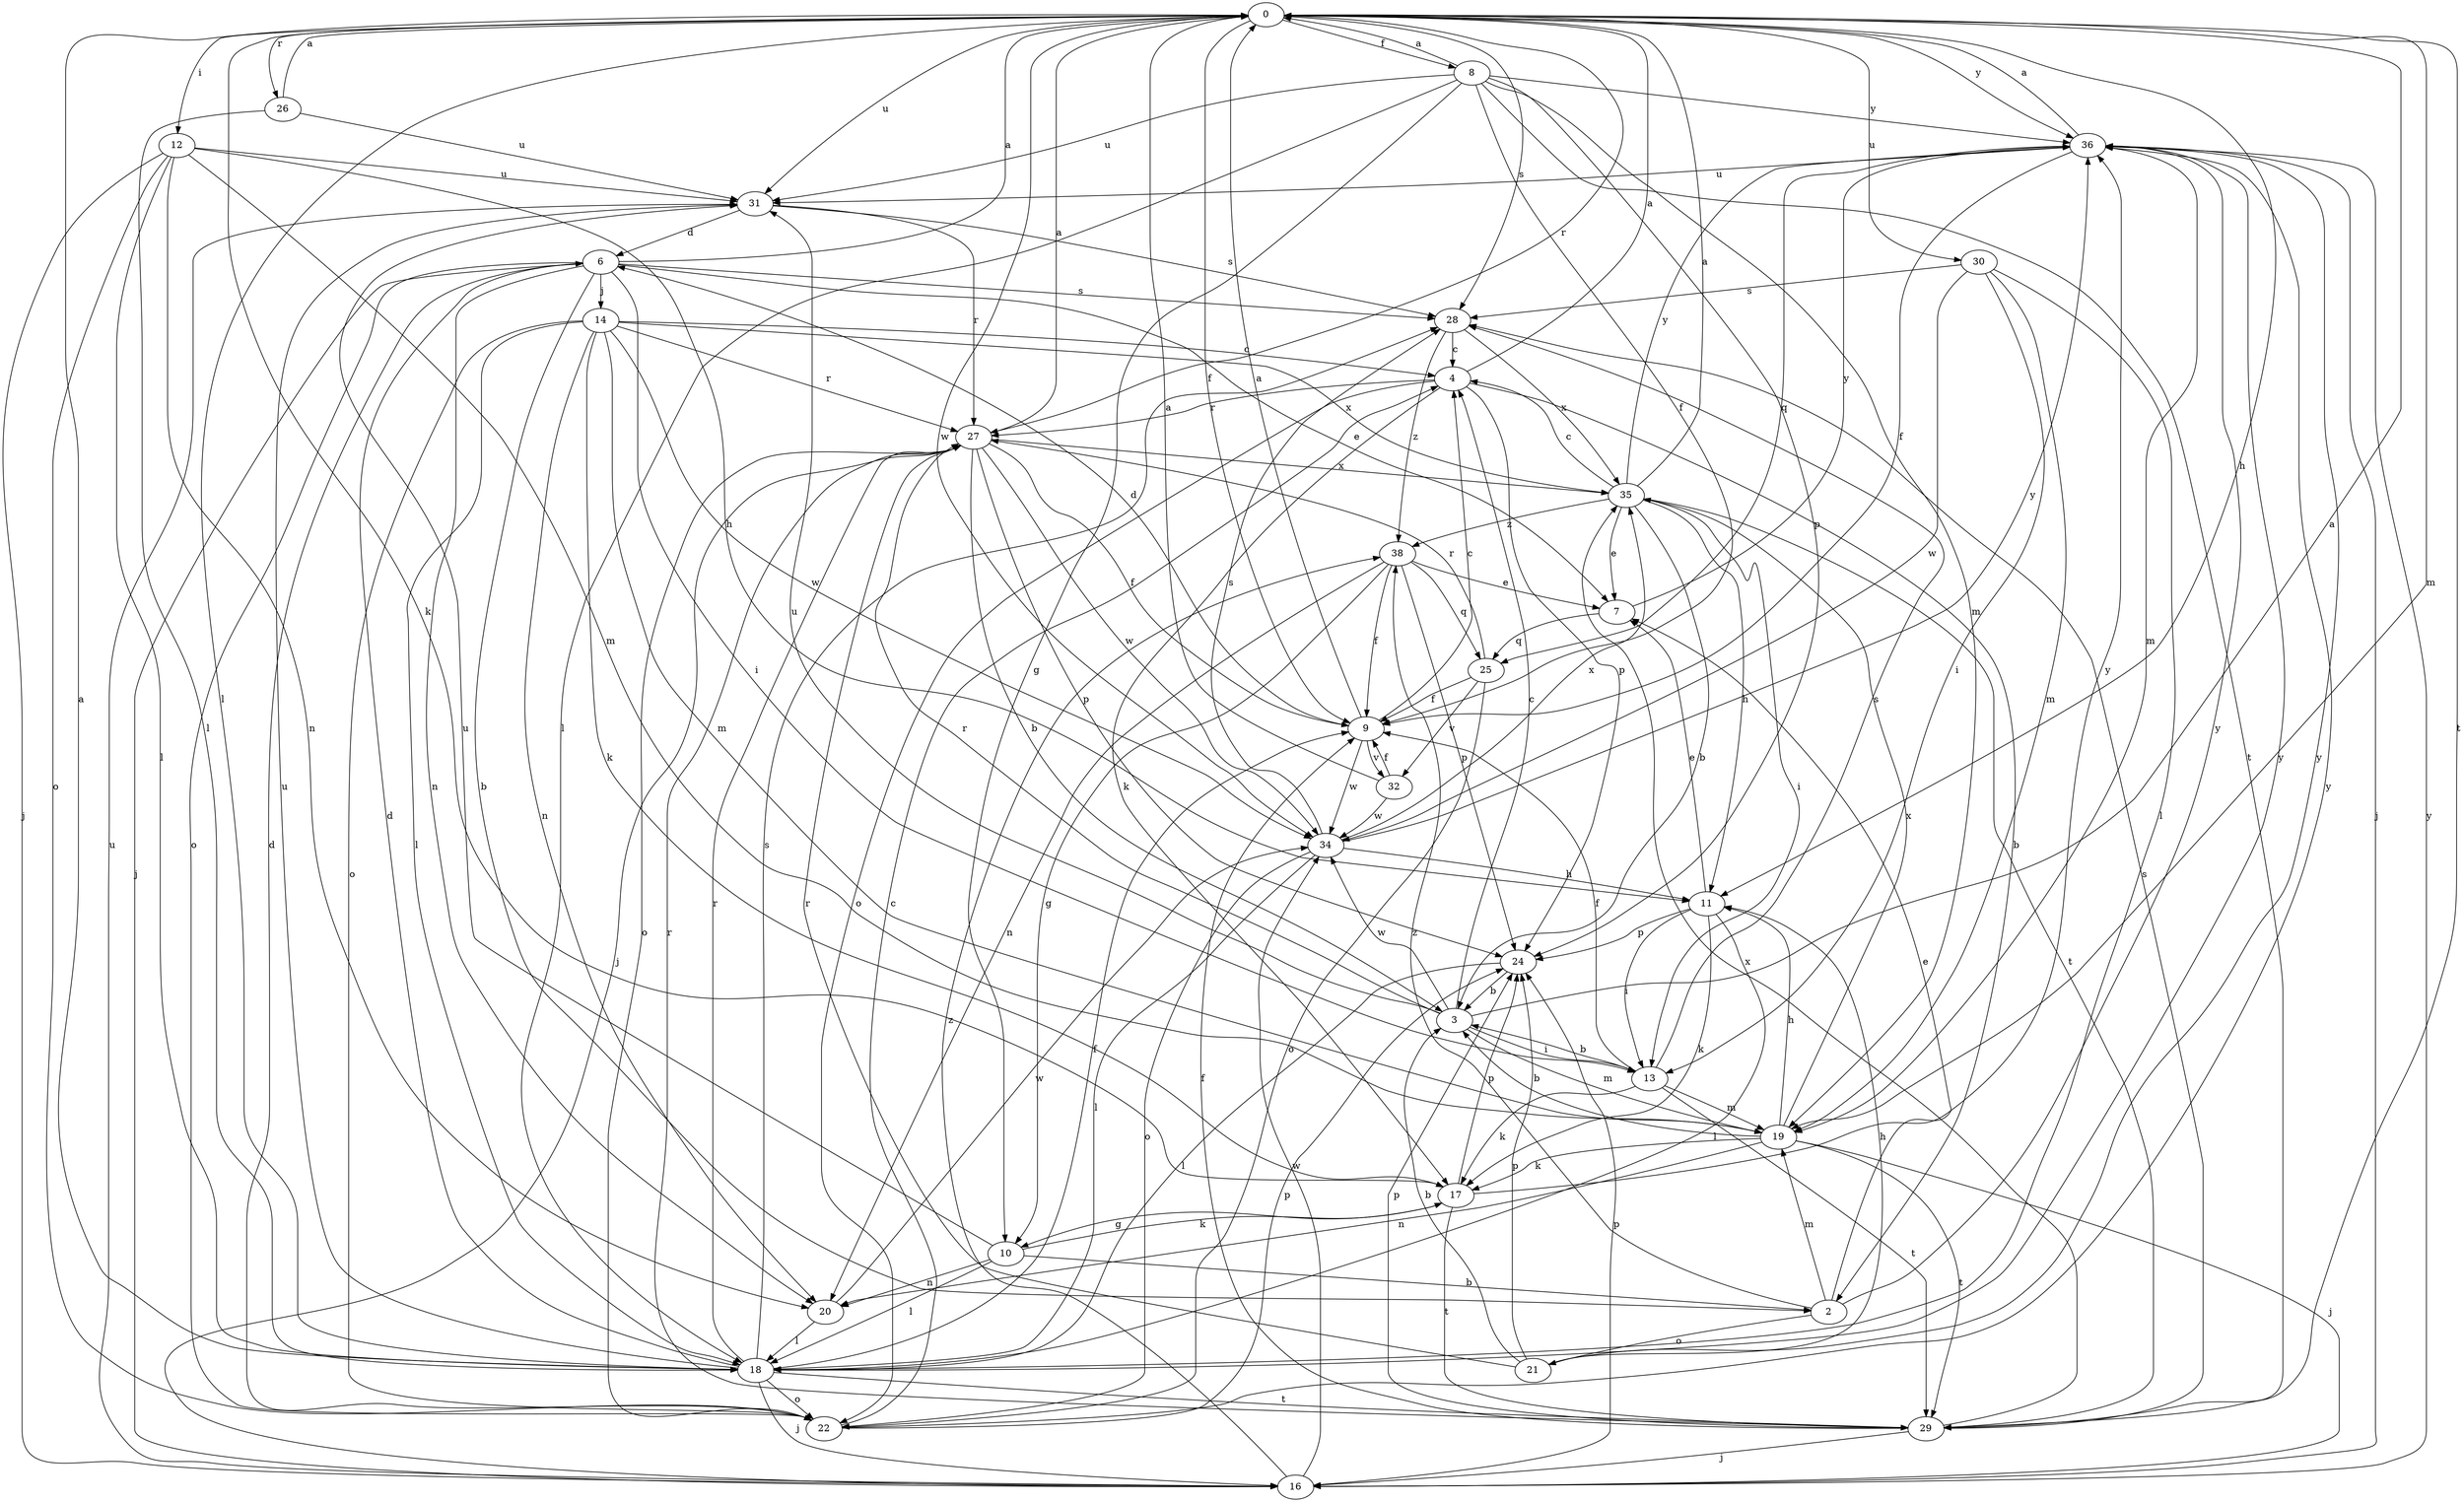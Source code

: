 strict digraph  {
0;
2;
3;
4;
6;
7;
8;
9;
10;
11;
12;
13;
14;
16;
17;
18;
19;
20;
21;
22;
24;
25;
26;
27;
28;
29;
30;
31;
32;
34;
35;
36;
38;
0 -> 8  [label=f];
0 -> 9  [label=f];
0 -> 11  [label=h];
0 -> 12  [label=i];
0 -> 17  [label=k];
0 -> 18  [label=l];
0 -> 19  [label=m];
0 -> 26  [label=r];
0 -> 27  [label=r];
0 -> 28  [label=s];
0 -> 29  [label=t];
0 -> 30  [label=u];
0 -> 31  [label=u];
0 -> 34  [label=w];
0 -> 36  [label=y];
2 -> 7  [label=e];
2 -> 19  [label=m];
2 -> 21  [label=o];
2 -> 36  [label=y];
2 -> 38  [label=z];
3 -> 0  [label=a];
3 -> 4  [label=c];
3 -> 13  [label=i];
3 -> 19  [label=m];
3 -> 27  [label=r];
3 -> 31  [label=u];
3 -> 34  [label=w];
4 -> 0  [label=a];
4 -> 2  [label=b];
4 -> 17  [label=k];
4 -> 22  [label=o];
4 -> 24  [label=p];
4 -> 27  [label=r];
6 -> 0  [label=a];
6 -> 2  [label=b];
6 -> 7  [label=e];
6 -> 13  [label=i];
6 -> 14  [label=j];
6 -> 16  [label=j];
6 -> 20  [label=n];
6 -> 22  [label=o];
6 -> 28  [label=s];
7 -> 25  [label=q];
7 -> 36  [label=y];
8 -> 0  [label=a];
8 -> 9  [label=f];
8 -> 10  [label=g];
8 -> 18  [label=l];
8 -> 19  [label=m];
8 -> 24  [label=p];
8 -> 29  [label=t];
8 -> 31  [label=u];
8 -> 36  [label=y];
9 -> 0  [label=a];
9 -> 4  [label=c];
9 -> 6  [label=d];
9 -> 32  [label=v];
9 -> 34  [label=w];
10 -> 2  [label=b];
10 -> 17  [label=k];
10 -> 18  [label=l];
10 -> 20  [label=n];
10 -> 31  [label=u];
11 -> 7  [label=e];
11 -> 13  [label=i];
11 -> 17  [label=k];
11 -> 18  [label=l];
11 -> 24  [label=p];
12 -> 11  [label=h];
12 -> 16  [label=j];
12 -> 18  [label=l];
12 -> 19  [label=m];
12 -> 20  [label=n];
12 -> 22  [label=o];
12 -> 31  [label=u];
13 -> 3  [label=b];
13 -> 9  [label=f];
13 -> 17  [label=k];
13 -> 19  [label=m];
13 -> 28  [label=s];
13 -> 29  [label=t];
14 -> 4  [label=c];
14 -> 17  [label=k];
14 -> 18  [label=l];
14 -> 19  [label=m];
14 -> 20  [label=n];
14 -> 22  [label=o];
14 -> 27  [label=r];
14 -> 34  [label=w];
14 -> 35  [label=x];
16 -> 24  [label=p];
16 -> 31  [label=u];
16 -> 34  [label=w];
16 -> 36  [label=y];
16 -> 38  [label=z];
17 -> 10  [label=g];
17 -> 24  [label=p];
17 -> 29  [label=t];
17 -> 36  [label=y];
18 -> 0  [label=a];
18 -> 6  [label=d];
18 -> 9  [label=f];
18 -> 16  [label=j];
18 -> 22  [label=o];
18 -> 27  [label=r];
18 -> 28  [label=s];
18 -> 29  [label=t];
18 -> 31  [label=u];
18 -> 36  [label=y];
19 -> 3  [label=b];
19 -> 11  [label=h];
19 -> 16  [label=j];
19 -> 17  [label=k];
19 -> 20  [label=n];
19 -> 29  [label=t];
19 -> 35  [label=x];
20 -> 18  [label=l];
20 -> 34  [label=w];
21 -> 3  [label=b];
21 -> 11  [label=h];
21 -> 24  [label=p];
21 -> 27  [label=r];
21 -> 36  [label=y];
22 -> 4  [label=c];
22 -> 6  [label=d];
22 -> 24  [label=p];
22 -> 36  [label=y];
24 -> 3  [label=b];
24 -> 18  [label=l];
25 -> 9  [label=f];
25 -> 22  [label=o];
25 -> 27  [label=r];
25 -> 32  [label=v];
26 -> 0  [label=a];
26 -> 18  [label=l];
26 -> 31  [label=u];
27 -> 0  [label=a];
27 -> 3  [label=b];
27 -> 9  [label=f];
27 -> 16  [label=j];
27 -> 22  [label=o];
27 -> 24  [label=p];
27 -> 34  [label=w];
27 -> 35  [label=x];
28 -> 4  [label=c];
28 -> 35  [label=x];
28 -> 38  [label=z];
29 -> 9  [label=f];
29 -> 16  [label=j];
29 -> 24  [label=p];
29 -> 27  [label=r];
29 -> 28  [label=s];
29 -> 35  [label=x];
30 -> 13  [label=i];
30 -> 18  [label=l];
30 -> 19  [label=m];
30 -> 28  [label=s];
30 -> 34  [label=w];
31 -> 6  [label=d];
31 -> 27  [label=r];
31 -> 28  [label=s];
32 -> 0  [label=a];
32 -> 9  [label=f];
32 -> 34  [label=w];
34 -> 11  [label=h];
34 -> 18  [label=l];
34 -> 22  [label=o];
34 -> 28  [label=s];
34 -> 35  [label=x];
34 -> 36  [label=y];
35 -> 0  [label=a];
35 -> 3  [label=b];
35 -> 4  [label=c];
35 -> 7  [label=e];
35 -> 11  [label=h];
35 -> 13  [label=i];
35 -> 29  [label=t];
35 -> 36  [label=y];
35 -> 38  [label=z];
36 -> 0  [label=a];
36 -> 9  [label=f];
36 -> 16  [label=j];
36 -> 19  [label=m];
36 -> 25  [label=q];
36 -> 31  [label=u];
38 -> 7  [label=e];
38 -> 9  [label=f];
38 -> 10  [label=g];
38 -> 20  [label=n];
38 -> 24  [label=p];
38 -> 25  [label=q];
}
